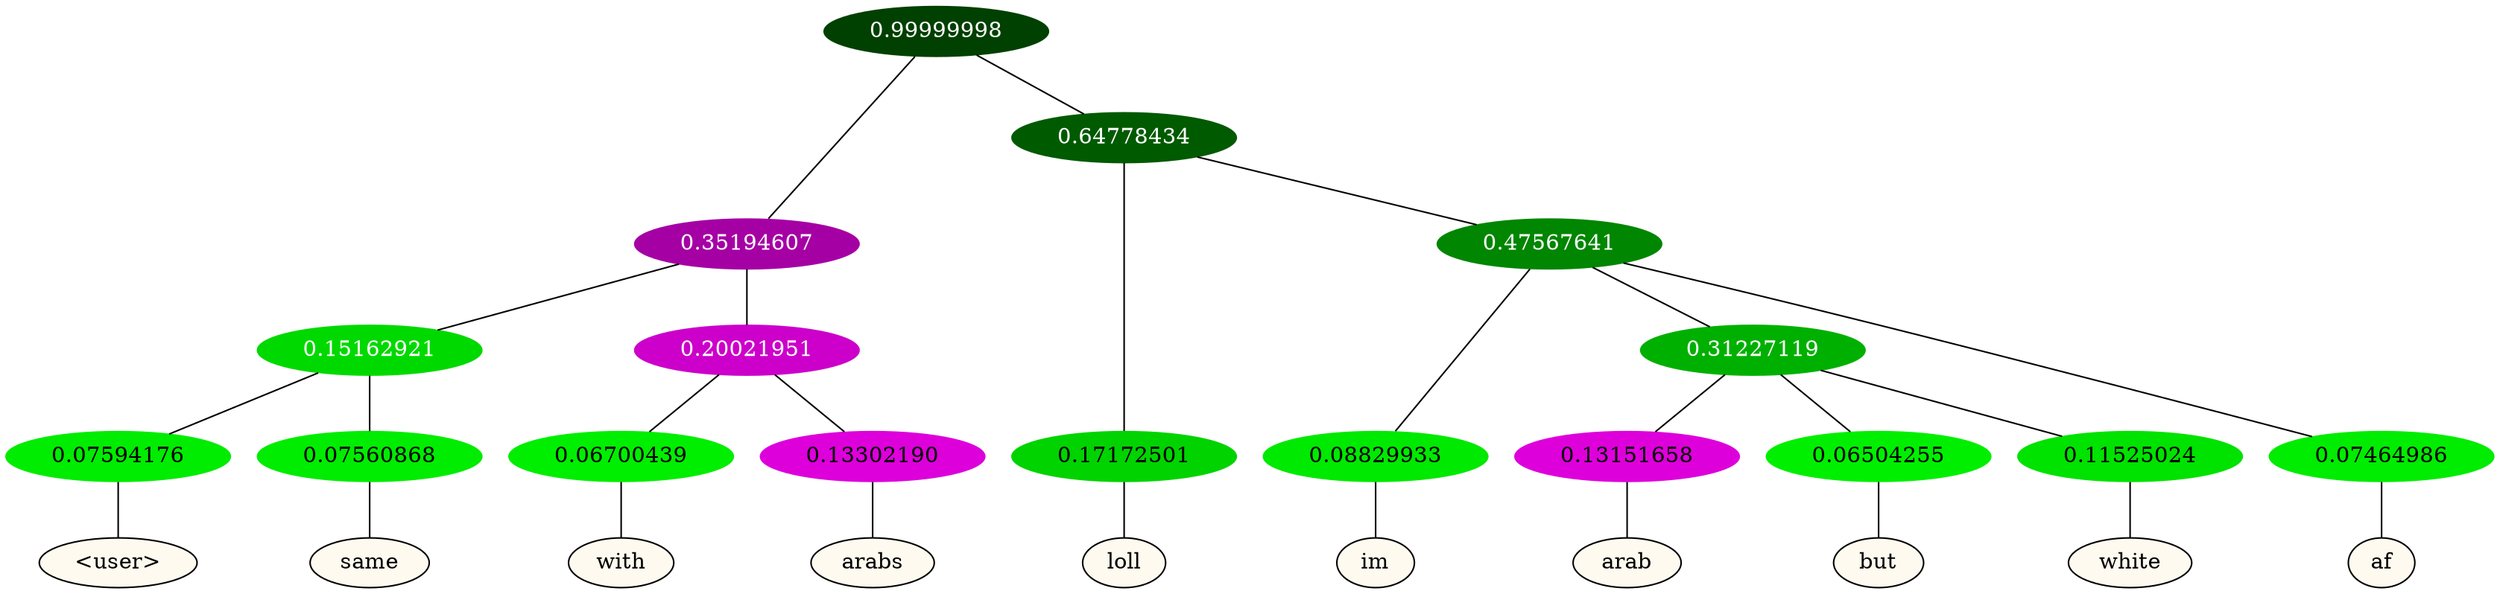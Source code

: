 graph {
	node [format=png height=0.15 nodesep=0.001 ordering=out overlap=prism overlap_scaling=0.01 ranksep=0.001 ratio=0.2 style=filled width=0.15]
	{
		rank=same
		a_w_7 [label="\<user\>" color=black fillcolor=floralwhite style="filled,solid"]
		a_w_8 [label=same color=black fillcolor=floralwhite style="filled,solid"]
		a_w_9 [label=with color=black fillcolor=floralwhite style="filled,solid"]
		a_w_10 [label=arabs color=black fillcolor=floralwhite style="filled,solid"]
		a_w_5 [label=loll color=black fillcolor=floralwhite style="filled,solid"]
		a_w_11 [label=im color=black fillcolor=floralwhite style="filled,solid"]
		a_w_14 [label=arab color=black fillcolor=floralwhite style="filled,solid"]
		a_w_15 [label=but color=black fillcolor=floralwhite style="filled,solid"]
		a_w_16 [label=white color=black fillcolor=floralwhite style="filled,solid"]
		a_w_13 [label=af color=black fillcolor=floralwhite style="filled,solid"]
	}
	a_n_7 -- a_w_7
	a_n_8 -- a_w_8
	a_n_9 -- a_w_9
	a_n_10 -- a_w_10
	a_n_5 -- a_w_5
	a_n_11 -- a_w_11
	a_n_14 -- a_w_14
	a_n_15 -- a_w_15
	a_n_16 -- a_w_16
	a_n_13 -- a_w_13
	{
		rank=same
		a_n_7 [label=0.07594176 color="0.334 1.000 0.924" fontcolor=black]
		a_n_8 [label=0.07560868 color="0.334 1.000 0.924" fontcolor=black]
		a_n_9 [label=0.06700439 color="0.334 1.000 0.933" fontcolor=black]
		a_n_10 [label=0.13302190 color="0.835 1.000 0.867" fontcolor=black]
		a_n_5 [label=0.17172501 color="0.334 1.000 0.828" fontcolor=black]
		a_n_11 [label=0.08829933 color="0.334 1.000 0.912" fontcolor=black]
		a_n_14 [label=0.13151658 color="0.835 1.000 0.868" fontcolor=black]
		a_n_15 [label=0.06504255 color="0.334 1.000 0.935" fontcolor=black]
		a_n_16 [label=0.11525024 color="0.334 1.000 0.885" fontcolor=black]
		a_n_13 [label=0.07464986 color="0.334 1.000 0.925" fontcolor=black]
	}
	a_n_0 [label=0.99999998 color="0.334 1.000 0.250" fontcolor=grey99]
	a_n_1 [label=0.35194607 color="0.835 1.000 0.648" fontcolor=grey99]
	a_n_0 -- a_n_1
	a_n_2 [label=0.64778434 color="0.334 1.000 0.352" fontcolor=grey99]
	a_n_0 -- a_n_2
	a_n_3 [label=0.15162921 color="0.334 1.000 0.848" fontcolor=grey99]
	a_n_1 -- a_n_3
	a_n_4 [label=0.20021951 color="0.835 1.000 0.800" fontcolor=grey99]
	a_n_1 -- a_n_4
	a_n_2 -- a_n_5
	a_n_6 [label=0.47567641 color="0.334 1.000 0.524" fontcolor=grey99]
	a_n_2 -- a_n_6
	a_n_3 -- a_n_7
	a_n_3 -- a_n_8
	a_n_4 -- a_n_9
	a_n_4 -- a_n_10
	a_n_6 -- a_n_11
	a_n_12 [label=0.31227119 color="0.334 1.000 0.688" fontcolor=grey99]
	a_n_6 -- a_n_12
	a_n_6 -- a_n_13
	a_n_12 -- a_n_14
	a_n_12 -- a_n_15
	a_n_12 -- a_n_16
}
